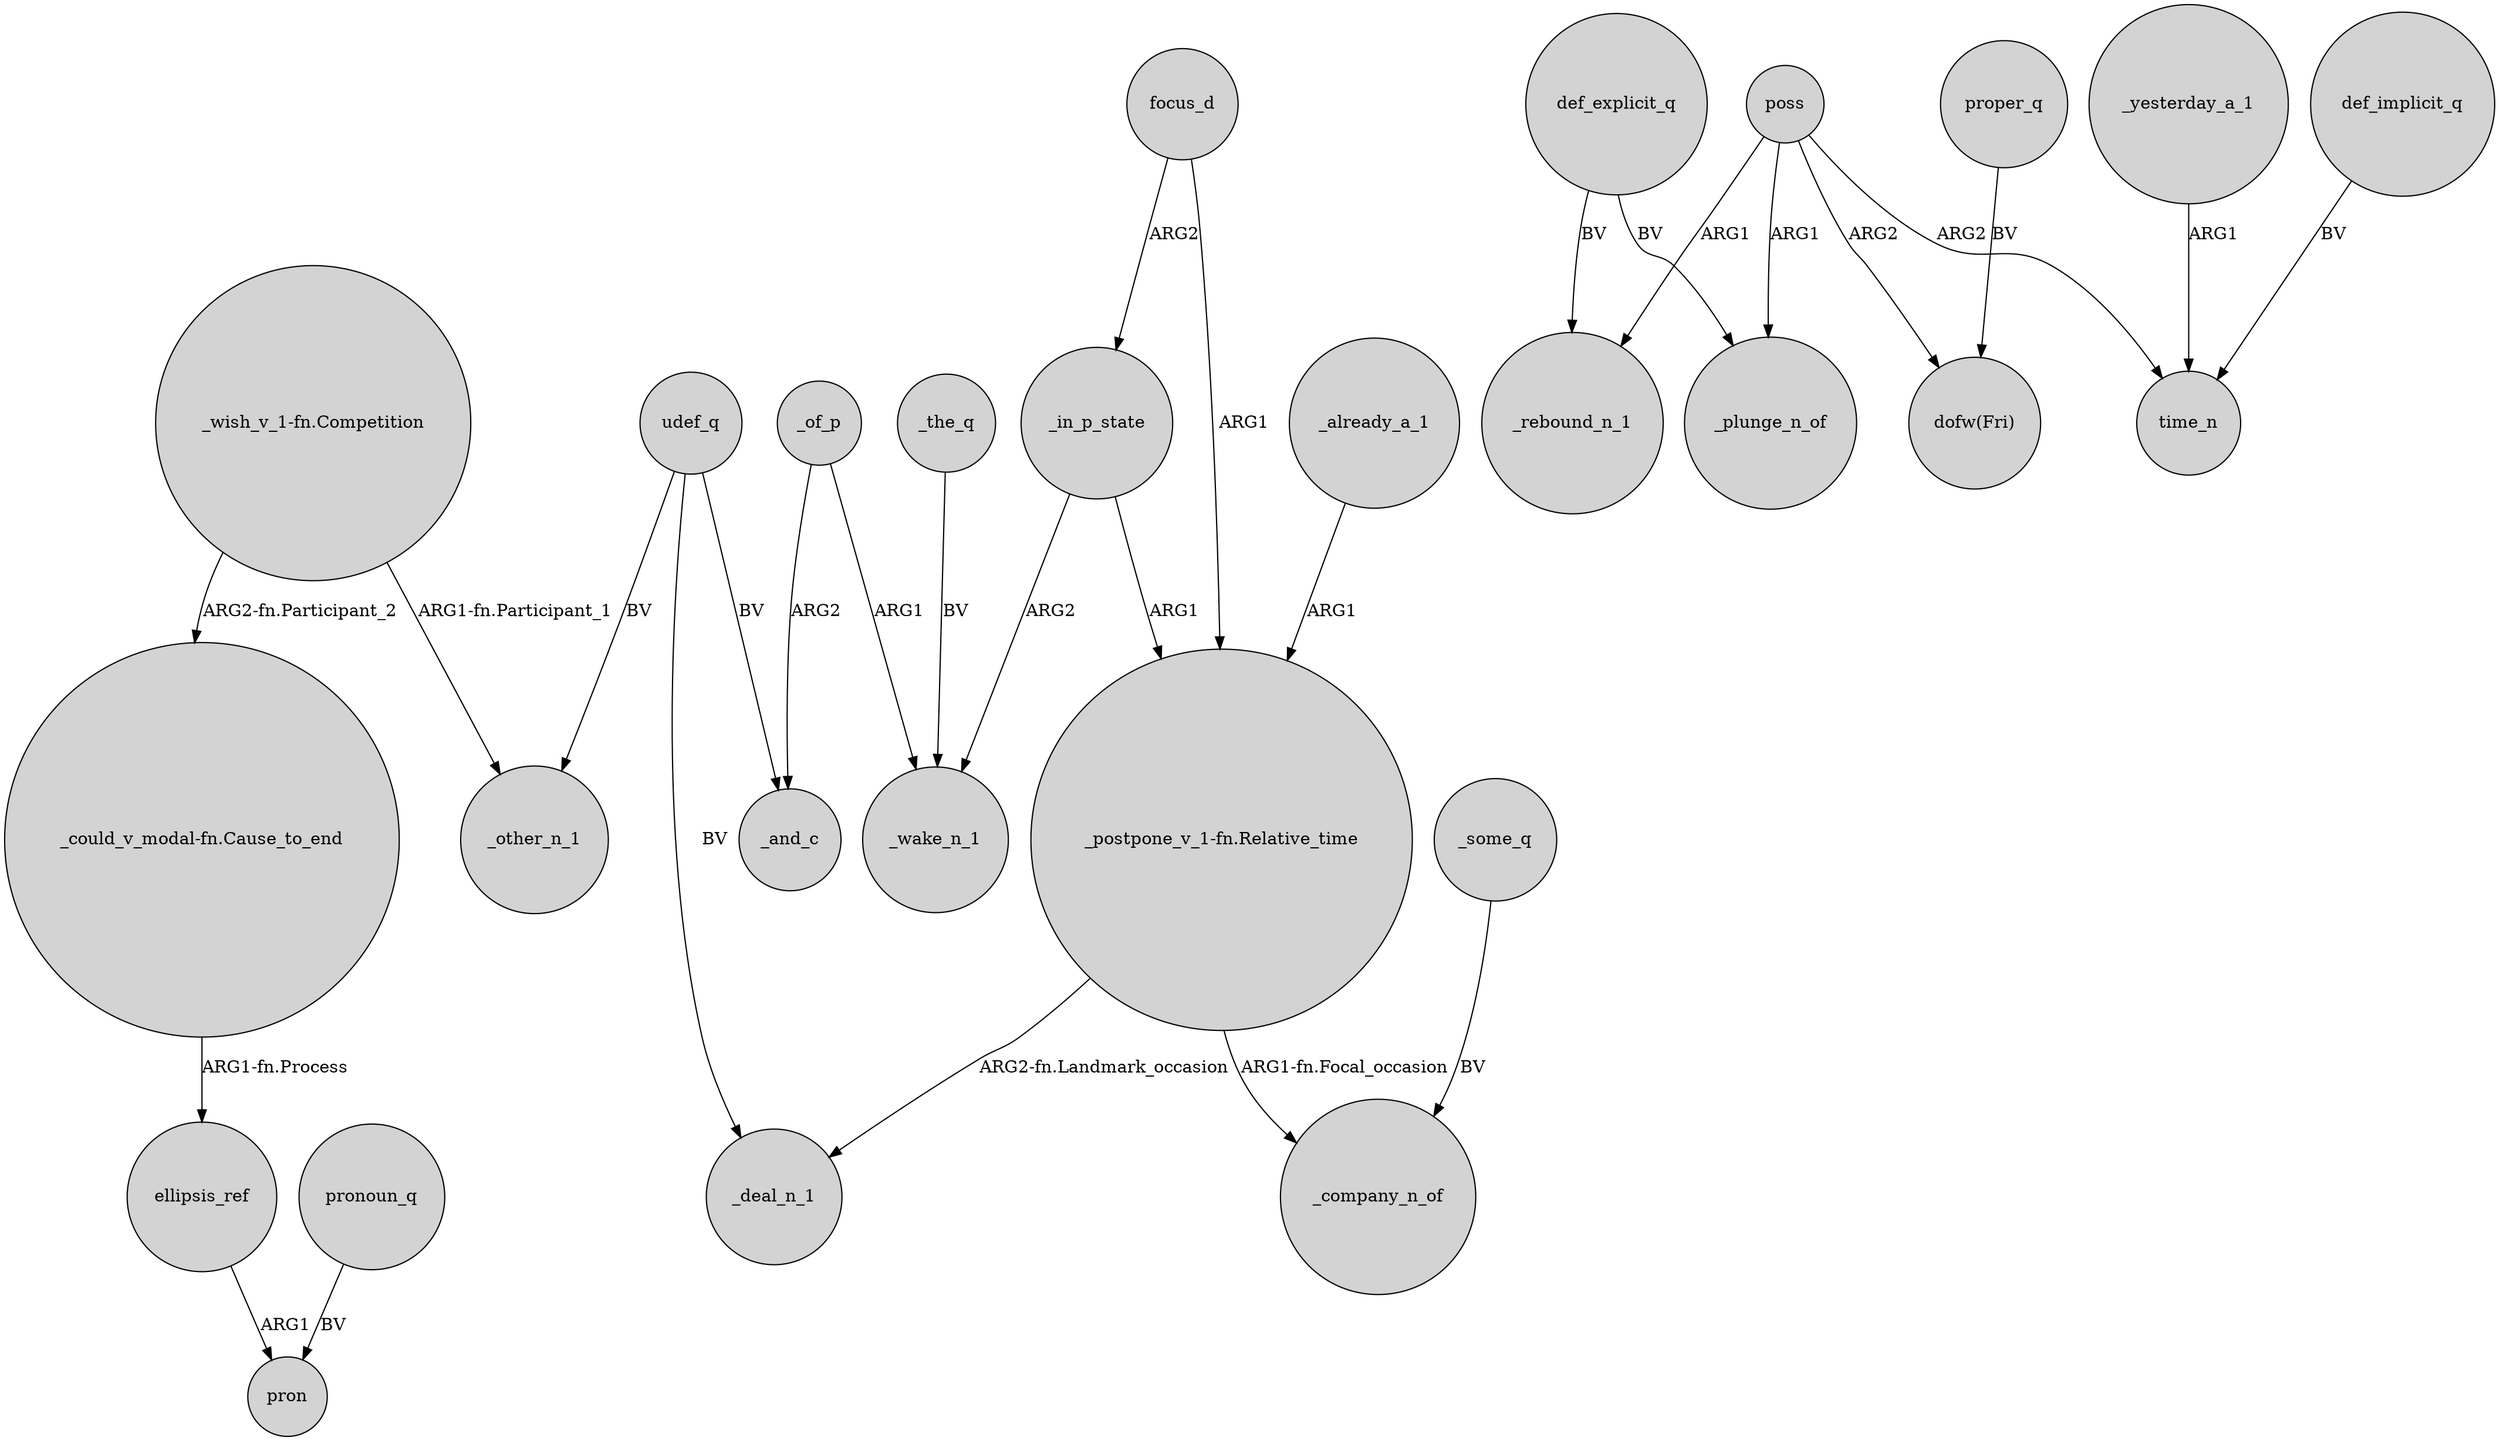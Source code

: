 digraph {
	node [shape=circle style=filled]
	"_wish_v_1-fn.Competition" -> "_could_v_modal-fn.Cause_to_end" [label="ARG2-fn.Participant_2"]
	focus_d -> _in_p_state [label=ARG2]
	_of_p -> _and_c [label=ARG2]
	def_explicit_q -> _plunge_n_of [label=BV]
	proper_q -> "dofw(Fri)" [label=BV]
	"_wish_v_1-fn.Competition" -> _other_n_1 [label="ARG1-fn.Participant_1"]
	"_postpone_v_1-fn.Relative_time" -> _company_n_of [label="ARG1-fn.Focal_occasion"]
	poss -> "dofw(Fri)" [label=ARG2]
	udef_q -> _other_n_1 [label=BV]
	_yesterday_a_1 -> time_n [label=ARG1]
	"_postpone_v_1-fn.Relative_time" -> _deal_n_1 [label="ARG2-fn.Landmark_occasion"]
	udef_q -> _and_c [label=BV]
	ellipsis_ref -> pron [label=ARG1]
	focus_d -> "_postpone_v_1-fn.Relative_time" [label=ARG1]
	pronoun_q -> pron [label=BV]
	_of_p -> _wake_n_1 [label=ARG1]
	udef_q -> _deal_n_1 [label=BV]
	"_could_v_modal-fn.Cause_to_end" -> ellipsis_ref [label="ARG1-fn.Process"]
	_already_a_1 -> "_postpone_v_1-fn.Relative_time" [label=ARG1]
	_in_p_state -> _wake_n_1 [label=ARG2]
	_in_p_state -> "_postpone_v_1-fn.Relative_time" [label=ARG1]
	_the_q -> _wake_n_1 [label=BV]
	poss -> time_n [label=ARG2]
	poss -> _rebound_n_1 [label=ARG1]
	_some_q -> _company_n_of [label=BV]
	def_implicit_q -> time_n [label=BV]
	def_explicit_q -> _rebound_n_1 [label=BV]
	poss -> _plunge_n_of [label=ARG1]
}
